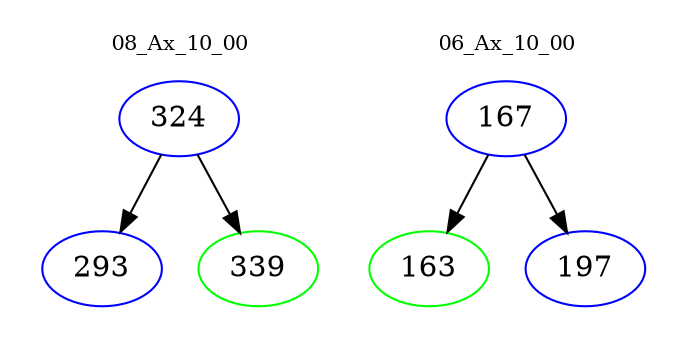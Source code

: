 digraph{
subgraph cluster_0 {
color = white
label = "08_Ax_10_00";
fontsize=10;
T0_324 [label="324", color="blue"]
T0_324 -> T0_293 [color="black"]
T0_293 [label="293", color="blue"]
T0_324 -> T0_339 [color="black"]
T0_339 [label="339", color="green"]
}
subgraph cluster_1 {
color = white
label = "06_Ax_10_00";
fontsize=10;
T1_167 [label="167", color="blue"]
T1_167 -> T1_163 [color="black"]
T1_163 [label="163", color="green"]
T1_167 -> T1_197 [color="black"]
T1_197 [label="197", color="blue"]
}
}
